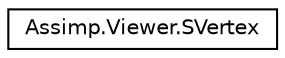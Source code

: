 digraph "Graphical Class Hierarchy"
{
  edge [fontname="Helvetica",fontsize="10",labelfontname="Helvetica",labelfontsize="10"];
  node [fontname="Helvetica",fontsize="10",shape=record];
  rankdir="LR";
  Node1 [label="Assimp.Viewer.SVertex",height=0.2,width=0.4,color="black", fillcolor="white", style="filled",URL="$struct_assimp_1_1_viewer_1_1_s_vertex.html"];
}
